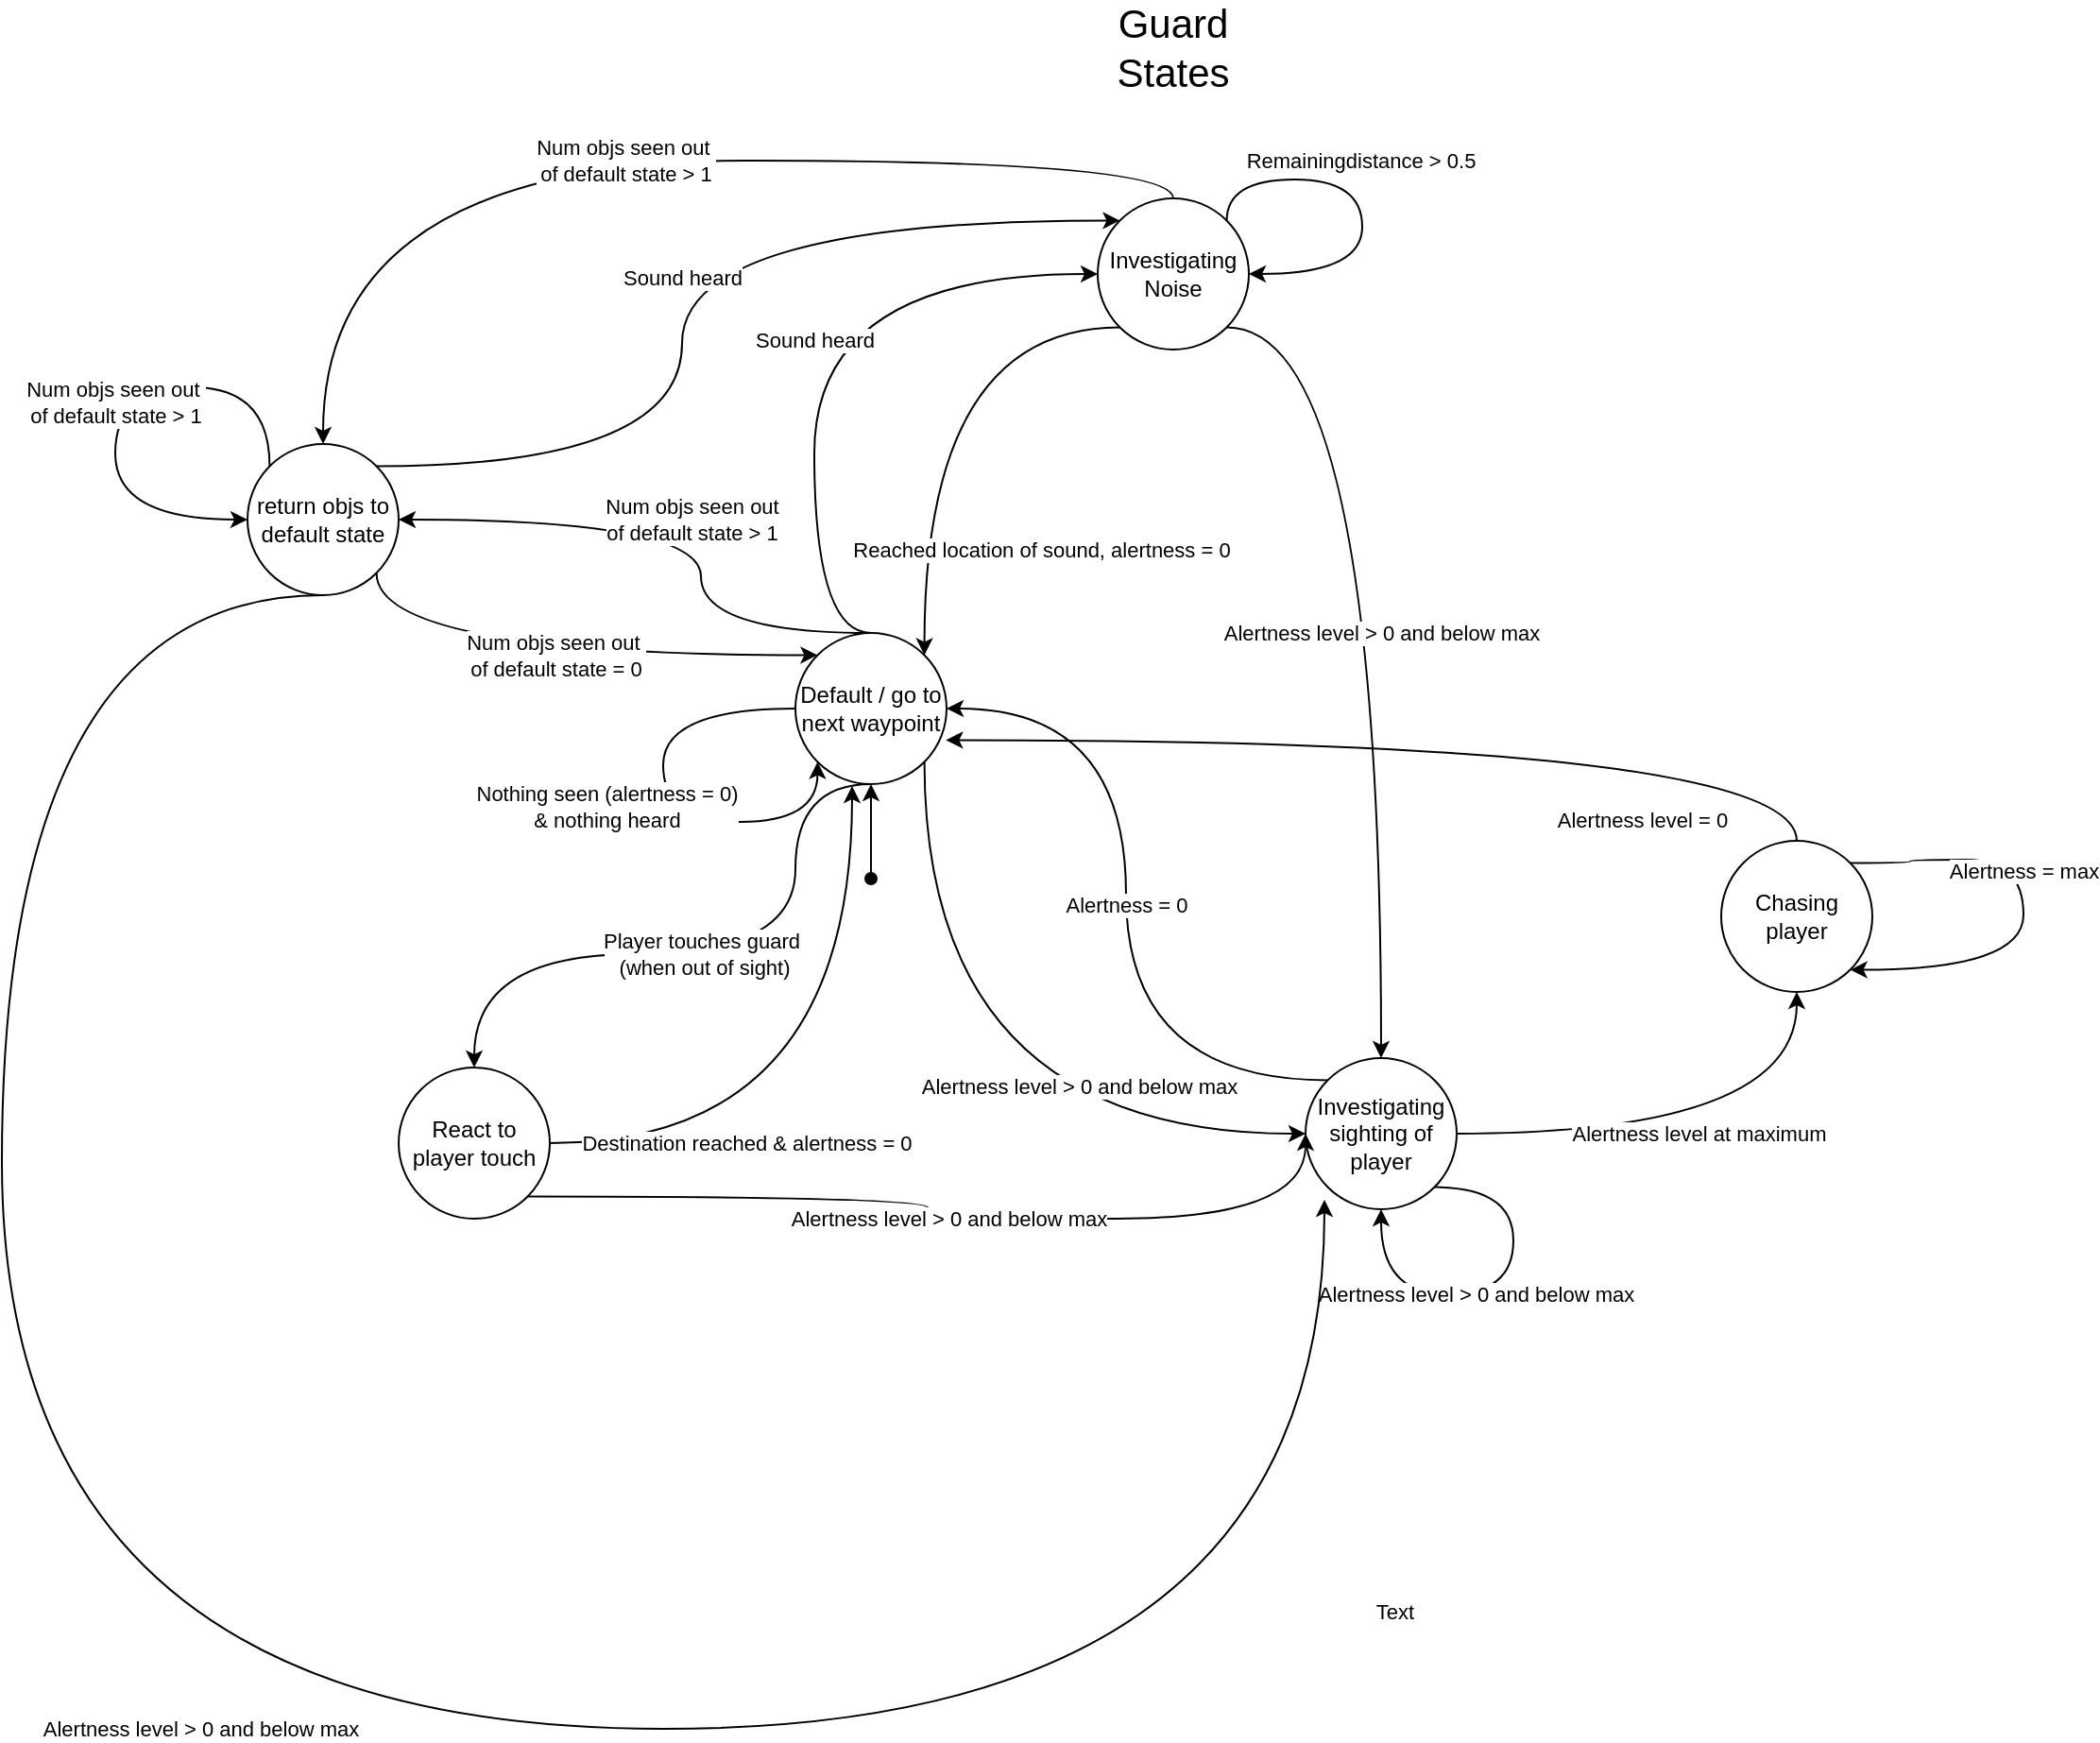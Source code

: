 <mxfile version="14.1.8" type="device"><diagram id="_z_kxemTw84_M1QY5IJ6" name="Page-1"><mxGraphModel dx="2105" dy="2108" grid="1" gridSize="10" guides="1" tooltips="1" connect="1" arrows="1" fold="1" page="1" pageScale="1" pageWidth="827" pageHeight="1169" math="0" shadow="0"><root><mxCell id="0"/><mxCell id="1" parent="0"/><mxCell id="KQuNPY4IeF9uxoqhli7A-9" value="Alertness level &amp;gt; 0 and below max" style="edgeStyle=orthogonalEdgeStyle;curved=1;rounded=0;orthogonalLoop=1;jettySize=auto;html=1;exitX=1;exitY=1;exitDx=0;exitDy=0;entryX=0;entryY=0.5;entryDx=0;entryDy=0;" parent="1" source="KQuNPY4IeF9uxoqhli7A-1" target="KQuNPY4IeF9uxoqhli7A-4" edge="1"><mxGeometry x="0.398" y="25" relative="1" as="geometry"><Array as="points"><mxPoint x="288" y="545"/></Array><mxPoint as="offset"/></mxGeometry></mxCell><mxCell id="KQuNPY4IeF9uxoqhli7A-13" value="Sound heard" style="edgeStyle=orthogonalEdgeStyle;curved=1;rounded=0;orthogonalLoop=1;jettySize=auto;html=1;exitX=0.5;exitY=0;exitDx=0;exitDy=0;entryX=0;entryY=0.5;entryDx=0;entryDy=0;" parent="1" source="KQuNPY4IeF9uxoqhli7A-1" target="KQuNPY4IeF9uxoqhli7A-2" edge="1"><mxGeometry relative="1" as="geometry"><Array as="points"><mxPoint x="230" y="280"/><mxPoint x="230" y="90"/></Array></mxGeometry></mxCell><mxCell id="04_gx8tl3a63GkmhyHUs-2" value="Num objs seen out &lt;br&gt;of default state &amp;gt; 1" style="edgeStyle=orthogonalEdgeStyle;rounded=0;orthogonalLoop=1;jettySize=auto;html=1;exitX=0.5;exitY=0;exitDx=0;exitDy=0;entryX=1;entryY=0.5;entryDx=0;entryDy=0;curved=1;" parent="1" source="KQuNPY4IeF9uxoqhli7A-1" target="04_gx8tl3a63GkmhyHUs-1" edge="1"><mxGeometry relative="1" as="geometry"><Array as="points"><mxPoint x="170" y="280"/><mxPoint x="170" y="220"/></Array></mxGeometry></mxCell><mxCell id="Eh99PkBFKaAHzGAhQEdJ-3" value="Player touches guard&lt;br&gt;&amp;nbsp;(when out of sight)" style="edgeStyle=orthogonalEdgeStyle;curved=1;rounded=0;orthogonalLoop=1;jettySize=auto;html=1;entryX=0.5;entryY=0;entryDx=0;entryDy=0;" edge="1" parent="1" target="Eh99PkBFKaAHzGAhQEdJ-1"><mxGeometry relative="1" as="geometry"><mxPoint x="260" y="360" as="sourcePoint"/><Array as="points"><mxPoint x="220" y="360"/><mxPoint x="220" y="450"/><mxPoint x="50" y="450"/></Array></mxGeometry></mxCell><mxCell id="KQuNPY4IeF9uxoqhli7A-1" value="Default / go to next waypoint" style="ellipse;whiteSpace=wrap;html=1;aspect=fixed;" parent="1" vertex="1"><mxGeometry x="220" y="280" width="80" height="80" as="geometry"/></mxCell><mxCell id="KQuNPY4IeF9uxoqhli7A-14" value="Reached location of sound, alertness = 0" style="edgeStyle=orthogonalEdgeStyle;curved=1;rounded=0;orthogonalLoop=1;jettySize=auto;html=1;exitX=0;exitY=1;exitDx=0;exitDy=0;entryX=1;entryY=0;entryDx=0;entryDy=0;" parent="1" source="KQuNPY4IeF9uxoqhli7A-2" target="KQuNPY4IeF9uxoqhli7A-1" edge="1"><mxGeometry x="0.597" y="62" relative="1" as="geometry"><mxPoint as="offset"/></mxGeometry></mxCell><mxCell id="KQuNPY4IeF9uxoqhli7A-16" style="edgeStyle=orthogonalEdgeStyle;curved=1;rounded=0;orthogonalLoop=1;jettySize=auto;html=1;entryX=0.5;entryY=0;entryDx=0;entryDy=0;exitX=1;exitY=1;exitDx=0;exitDy=0;" parent="1" source="KQuNPY4IeF9uxoqhli7A-2" target="KQuNPY4IeF9uxoqhli7A-4" edge="1"><mxGeometry relative="1" as="geometry"/></mxCell><mxCell id="KQuNPY4IeF9uxoqhli7A-17" value="Alertness level &amp;gt; 0 and below max" style="edgeLabel;html=1;align=center;verticalAlign=middle;resizable=0;points=[];" parent="KQuNPY4IeF9uxoqhli7A-16" vertex="1" connectable="0"><mxGeometry x="-0.125" relative="1" as="geometry"><mxPoint y="38.42" as="offset"/></mxGeometry></mxCell><mxCell id="04_gx8tl3a63GkmhyHUs-12" value="Num objs seen out&amp;nbsp;&lt;br&gt;of default state &amp;gt; 1" style="edgeStyle=orthogonalEdgeStyle;curved=1;rounded=0;orthogonalLoop=1;jettySize=auto;html=1;exitX=0.5;exitY=0;exitDx=0;exitDy=0;entryX=0.5;entryY=0;entryDx=0;entryDy=0;" parent="1" source="KQuNPY4IeF9uxoqhli7A-2" target="04_gx8tl3a63GkmhyHUs-1" edge="1"><mxGeometry relative="1" as="geometry"/></mxCell><mxCell id="KQuNPY4IeF9uxoqhli7A-2" value="Investigating Noise" style="ellipse;whiteSpace=wrap;html=1;aspect=fixed;" parent="1" vertex="1"><mxGeometry x="380" y="50" width="80" height="80" as="geometry"/></mxCell><mxCell id="KQuNPY4IeF9uxoqhli7A-10" value="Alertness level at maximum" style="edgeStyle=orthogonalEdgeStyle;curved=1;rounded=0;orthogonalLoop=1;jettySize=auto;html=1;exitX=1;exitY=0.5;exitDx=0;exitDy=0;entryX=0.5;entryY=1;entryDx=0;entryDy=0;" parent="1" source="KQuNPY4IeF9uxoqhli7A-4" target="KQuNPY4IeF9uxoqhli7A-5" edge="1"><mxGeometry relative="1" as="geometry"/></mxCell><mxCell id="KQuNPY4IeF9uxoqhli7A-25" value="Alertness = 0" style="edgeStyle=orthogonalEdgeStyle;curved=1;rounded=0;orthogonalLoop=1;jettySize=auto;html=1;exitX=0;exitY=0;exitDx=0;exitDy=0;entryX=1;entryY=0.5;entryDx=0;entryDy=0;" parent="1" source="KQuNPY4IeF9uxoqhli7A-4" target="KQuNPY4IeF9uxoqhli7A-1" edge="1"><mxGeometry relative="1" as="geometry"/></mxCell><mxCell id="KQuNPY4IeF9uxoqhli7A-4" value="Investigating sighting of player" style="ellipse;whiteSpace=wrap;html=1;aspect=fixed;" parent="1" vertex="1"><mxGeometry x="490" y="505" width="80" height="80" as="geometry"/></mxCell><mxCell id="KQuNPY4IeF9uxoqhli7A-11" style="edgeStyle=orthogonalEdgeStyle;curved=1;rounded=0;orthogonalLoop=1;jettySize=auto;html=1;exitX=0.5;exitY=0;exitDx=0;exitDy=0;entryX=0.996;entryY=0.709;entryDx=0;entryDy=0;entryPerimeter=0;" parent="1" source="KQuNPY4IeF9uxoqhli7A-5" target="KQuNPY4IeF9uxoqhli7A-1" edge="1"><mxGeometry relative="1" as="geometry"/></mxCell><mxCell id="KQuNPY4IeF9uxoqhli7A-12" value="Alertness level = 0" style="edgeLabel;html=1;align=center;verticalAlign=middle;resizable=0;points=[];" parent="KQuNPY4IeF9uxoqhli7A-11" vertex="1" connectable="0"><mxGeometry x="0.357" y="21" relative="1" as="geometry"><mxPoint x="206" y="21" as="offset"/></mxGeometry></mxCell><mxCell id="KQuNPY4IeF9uxoqhli7A-5" value="Chasing player" style="ellipse;whiteSpace=wrap;html=1;aspect=fixed;" parent="1" vertex="1"><mxGeometry x="710" y="390" width="80" height="80" as="geometry"/></mxCell><mxCell id="KQuNPY4IeF9uxoqhli7A-8" value="Nothing seen (alertness = 0) &lt;br&gt;&amp;amp; nothing heard" style="edgeStyle=orthogonalEdgeStyle;rounded=0;orthogonalLoop=1;jettySize=auto;html=1;exitX=0;exitY=0.5;exitDx=0;exitDy=0;entryX=0;entryY=1;entryDx=0;entryDy=0;curved=1;" parent="1" source="KQuNPY4IeF9uxoqhli7A-1" target="KQuNPY4IeF9uxoqhli7A-1" edge="1"><mxGeometry y="-30" relative="1" as="geometry"><Array as="points"><mxPoint x="150" y="320"/><mxPoint x="150" y="380"/><mxPoint x="232" y="380"/></Array><mxPoint as="offset"/></mxGeometry></mxCell><mxCell id="KQuNPY4IeF9uxoqhli7A-19" value="Alertness = max" style="edgeStyle=orthogonalEdgeStyle;curved=1;rounded=0;orthogonalLoop=1;jettySize=auto;html=1;exitX=1;exitY=0;exitDx=0;exitDy=0;entryX=1;entryY=1;entryDx=0;entryDy=0;" parent="1" source="KQuNPY4IeF9uxoqhli7A-5" target="KQuNPY4IeF9uxoqhli7A-5" edge="1"><mxGeometry x="-0.182" relative="1" as="geometry"><Array as="points"><mxPoint x="810" y="402"/><mxPoint x="810" y="400"/><mxPoint x="870" y="400"/><mxPoint x="870" y="458"/></Array><mxPoint as="offset"/></mxGeometry></mxCell><mxCell id="KQuNPY4IeF9uxoqhli7A-21" style="edgeStyle=orthogonalEdgeStyle;curved=1;rounded=0;orthogonalLoop=1;jettySize=auto;html=1;exitX=1;exitY=0;exitDx=0;exitDy=0;entryX=1;entryY=0.5;entryDx=0;entryDy=0;" parent="1" source="KQuNPY4IeF9uxoqhli7A-2" target="KQuNPY4IeF9uxoqhli7A-2" edge="1"><mxGeometry relative="1" as="geometry"><Array as="points"><mxPoint x="448" y="40"/><mxPoint x="520" y="40"/><mxPoint x="520" y="90"/></Array></mxGeometry></mxCell><mxCell id="KQuNPY4IeF9uxoqhli7A-22" value="Remainingdistance &amp;gt; 0.5" style="edgeLabel;html=1;align=center;verticalAlign=middle;resizable=0;points=[];" parent="KQuNPY4IeF9uxoqhli7A-21" vertex="1" connectable="0"><mxGeometry x="-0.09" y="-3" relative="1" as="geometry"><mxPoint y="-13" as="offset"/></mxGeometry></mxCell><mxCell id="KQuNPY4IeF9uxoqhli7A-23" value="Alertness level &amp;gt; 0 and below max" style="edgeStyle=orthogonalEdgeStyle;curved=1;rounded=0;orthogonalLoop=1;jettySize=auto;html=1;exitX=1;exitY=1;exitDx=0;exitDy=0;entryX=0.5;entryY=1;entryDx=0;entryDy=0;" parent="1" source="KQuNPY4IeF9uxoqhli7A-4" target="KQuNPY4IeF9uxoqhli7A-4" edge="1"><mxGeometry x="0.11" relative="1" as="geometry"><Array as="points"><mxPoint x="600" y="573"/><mxPoint x="600" y="630"/><mxPoint x="530" y="630"/></Array><mxPoint as="offset"/></mxGeometry></mxCell><mxCell id="KQuNPY4IeF9uxoqhli7A-26" value="&lt;font style=&quot;font-size: 21px&quot;&gt;Guard States&lt;/font&gt;" style="text;html=1;strokeColor=none;fillColor=none;align=center;verticalAlign=middle;whiteSpace=wrap;rounded=0;" parent="1" vertex="1"><mxGeometry x="400" y="-40" width="40" height="20" as="geometry"/></mxCell><mxCell id="KQuNPY4IeF9uxoqhli7A-27" value="" style="endArrow=classic;html=1;entryX=0.5;entryY=1;entryDx=0;entryDy=0;startArrow=oval;startFill=1;" parent="1" target="KQuNPY4IeF9uxoqhli7A-1" edge="1"><mxGeometry width="50" height="50" relative="1" as="geometry"><mxPoint x="260" y="410" as="sourcePoint"/><mxPoint x="440" y="320" as="targetPoint"/></mxGeometry></mxCell><mxCell id="04_gx8tl3a63GkmhyHUs-4" value="Sound heard" style="edgeStyle=orthogonalEdgeStyle;curved=1;rounded=0;orthogonalLoop=1;jettySize=auto;html=1;exitX=1;exitY=0;exitDx=0;exitDy=0;entryX=0;entryY=0;entryDx=0;entryDy=0;" parent="1" source="04_gx8tl3a63GkmhyHUs-1" target="KQuNPY4IeF9uxoqhli7A-2" edge="1"><mxGeometry relative="1" as="geometry"><Array as="points"><mxPoint x="160" y="192"/><mxPoint x="160" y="62"/></Array></mxGeometry></mxCell><mxCell id="04_gx8tl3a63GkmhyHUs-6" value="Alertness level &amp;gt; 0 and below max" style="edgeStyle=orthogonalEdgeStyle;curved=1;rounded=0;orthogonalLoop=1;jettySize=auto;html=1;exitX=0.5;exitY=1;exitDx=0;exitDy=0;" parent="1" source="04_gx8tl3a63GkmhyHUs-1" edge="1"><mxGeometry relative="1" as="geometry"><mxPoint x="500" y="580" as="targetPoint"/><Array as="points"><mxPoint x="-200" y="260"/><mxPoint x="-200" y="860"/><mxPoint x="500" y="860"/></Array></mxGeometry></mxCell><mxCell id="04_gx8tl3a63GkmhyHUs-7" value="Text" style="edgeLabel;html=1;align=center;verticalAlign=middle;resizable=0;points=[];" parent="04_gx8tl3a63GkmhyHUs-6" vertex="1" connectable="0"><mxGeometry x="0.751" y="-37" relative="1" as="geometry"><mxPoint as="offset"/></mxGeometry></mxCell><mxCell id="04_gx8tl3a63GkmhyHUs-11" value="Num objs seen out&amp;nbsp;&lt;br&gt;of default state = 0" style="edgeStyle=orthogonalEdgeStyle;curved=1;rounded=0;orthogonalLoop=1;jettySize=auto;html=1;exitX=1;exitY=1;exitDx=0;exitDy=0;entryX=0;entryY=0;entryDx=0;entryDy=0;" parent="1" source="04_gx8tl3a63GkmhyHUs-1" target="KQuNPY4IeF9uxoqhli7A-1" edge="1"><mxGeometry relative="1" as="geometry"><Array as="points"><mxPoint x="-2" y="292"/></Array></mxGeometry></mxCell><mxCell id="04_gx8tl3a63GkmhyHUs-1" value="return objs to default state" style="ellipse;whiteSpace=wrap;html=1;aspect=fixed;" parent="1" vertex="1"><mxGeometry x="-70" y="180" width="80" height="80" as="geometry"/></mxCell><mxCell id="04_gx8tl3a63GkmhyHUs-13" value="Num objs seen out&amp;nbsp;&lt;br&gt;of default state &amp;gt; 1" style="edgeStyle=orthogonalEdgeStyle;curved=1;rounded=0;orthogonalLoop=1;jettySize=auto;html=1;exitX=0;exitY=0;exitDx=0;exitDy=0;entryX=0;entryY=0.5;entryDx=0;entryDy=0;" parent="1" source="04_gx8tl3a63GkmhyHUs-1" target="04_gx8tl3a63GkmhyHUs-1" edge="1"><mxGeometry relative="1" as="geometry"><Array as="points"><mxPoint x="-58" y="150"/><mxPoint x="-140" y="150"/><mxPoint x="-140" y="220"/></Array></mxGeometry></mxCell><mxCell id="Eh99PkBFKaAHzGAhQEdJ-4" value="Destination reached &amp;amp; alertness = 0" style="edgeStyle=orthogonalEdgeStyle;curved=1;rounded=0;orthogonalLoop=1;jettySize=auto;html=1;exitX=1;exitY=0.5;exitDx=0;exitDy=0;" edge="1" parent="1" source="Eh99PkBFKaAHzGAhQEdJ-1"><mxGeometry x="-0.409" relative="1" as="geometry"><mxPoint x="250" y="361" as="targetPoint"/><Array as="points"><mxPoint x="250" y="550"/><mxPoint x="250" y="361"/></Array><mxPoint x="1" as="offset"/></mxGeometry></mxCell><mxCell id="Eh99PkBFKaAHzGAhQEdJ-5" value="Alertness level &amp;gt; 0 and below max" style="edgeStyle=orthogonalEdgeStyle;curved=1;rounded=0;orthogonalLoop=1;jettySize=auto;html=1;exitX=1;exitY=1;exitDx=0;exitDy=0;entryX=0;entryY=0.5;entryDx=0;entryDy=0;" edge="1" parent="1" source="Eh99PkBFKaAHzGAhQEdJ-1" target="KQuNPY4IeF9uxoqhli7A-4"><mxGeometry relative="1" as="geometry"><Array as="points"><mxPoint x="290" y="578"/><mxPoint x="290" y="590"/><mxPoint x="490" y="590"/></Array></mxGeometry></mxCell><mxCell id="Eh99PkBFKaAHzGAhQEdJ-1" value="React to player touch" style="ellipse;whiteSpace=wrap;html=1;aspect=fixed;" vertex="1" parent="1"><mxGeometry x="10" y="510" width="80" height="80" as="geometry"/></mxCell></root></mxGraphModel></diagram></mxfile>